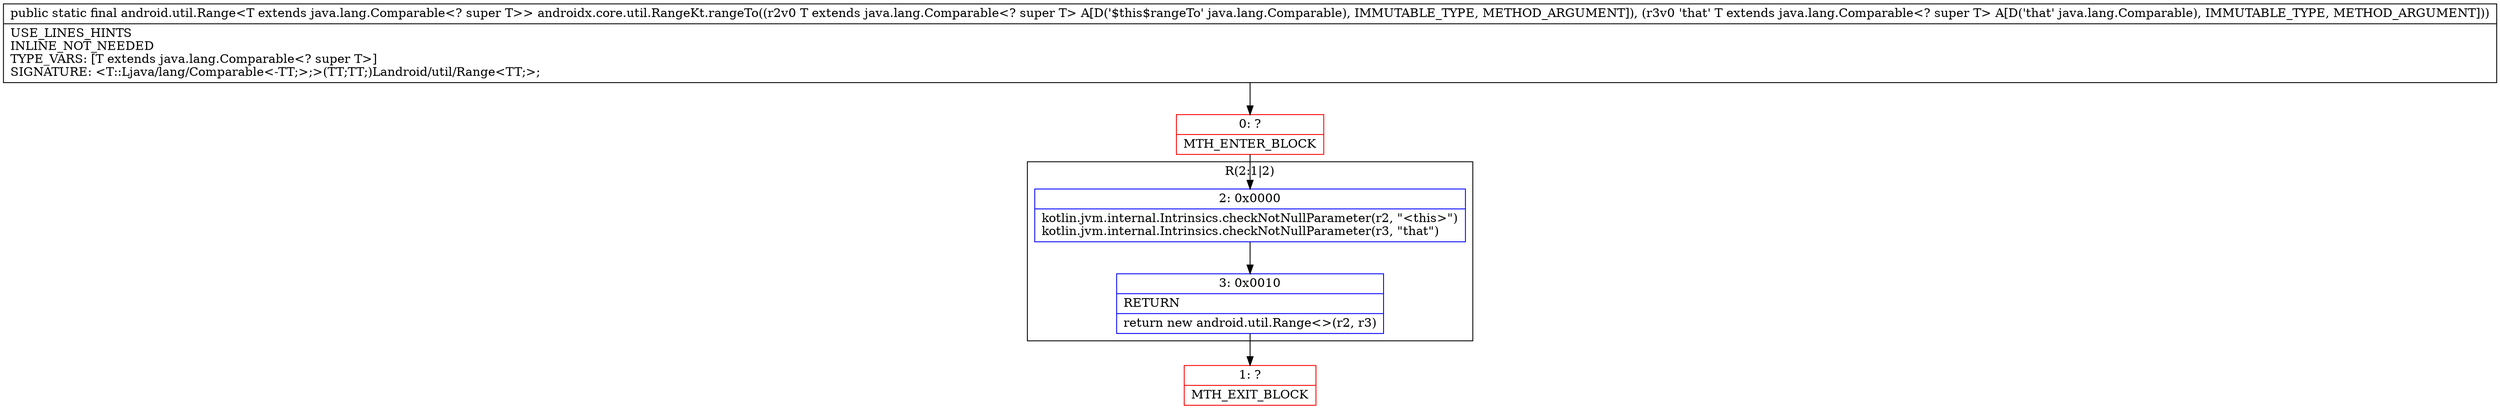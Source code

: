 digraph "CFG forandroidx.core.util.RangeKt.rangeTo(Ljava\/lang\/Comparable;Ljava\/lang\/Comparable;)Landroid\/util\/Range;" {
subgraph cluster_Region_2073910579 {
label = "R(2:1|2)";
node [shape=record,color=blue];
Node_2 [shape=record,label="{2\:\ 0x0000|kotlin.jvm.internal.Intrinsics.checkNotNullParameter(r2, \"\<this\>\")\lkotlin.jvm.internal.Intrinsics.checkNotNullParameter(r3, \"that\")\l}"];
Node_3 [shape=record,label="{3\:\ 0x0010|RETURN\l|return new android.util.Range\<\>(r2, r3)\l}"];
}
Node_0 [shape=record,color=red,label="{0\:\ ?|MTH_ENTER_BLOCK\l}"];
Node_1 [shape=record,color=red,label="{1\:\ ?|MTH_EXIT_BLOCK\l}"];
MethodNode[shape=record,label="{public static final android.util.Range\<T extends java.lang.Comparable\<? super T\>\> androidx.core.util.RangeKt.rangeTo((r2v0 T extends java.lang.Comparable\<? super T\> A[D('$this$rangeTo' java.lang.Comparable), IMMUTABLE_TYPE, METHOD_ARGUMENT]), (r3v0 'that' T extends java.lang.Comparable\<? super T\> A[D('that' java.lang.Comparable), IMMUTABLE_TYPE, METHOD_ARGUMENT]))  | USE_LINES_HINTS\lINLINE_NOT_NEEDED\lTYPE_VARS: [T extends java.lang.Comparable\<? super T\>]\lSIGNATURE: \<T::Ljava\/lang\/Comparable\<\-TT;\>;\>(TT;TT;)Landroid\/util\/Range\<TT;\>;\l}"];
MethodNode -> Node_0;Node_2 -> Node_3;
Node_3 -> Node_1;
Node_0 -> Node_2;
}

